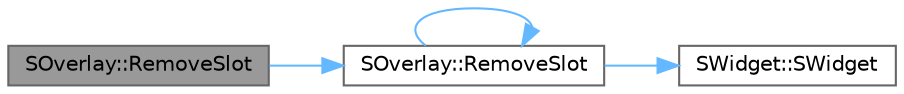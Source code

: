digraph "SOverlay::RemoveSlot"
{
 // INTERACTIVE_SVG=YES
 // LATEX_PDF_SIZE
  bgcolor="transparent";
  edge [fontname=Helvetica,fontsize=10,labelfontname=Helvetica,labelfontsize=10];
  node [fontname=Helvetica,fontsize=10,shape=box,height=0.2,width=0.4];
  rankdir="LR";
  Node1 [id="Node000001",label="SOverlay::RemoveSlot",height=0.2,width=0.4,color="gray40", fillcolor="grey60", style="filled", fontcolor="black",tooltip="Removes a slot at the specified location."];
  Node1 -> Node2 [id="edge1_Node000001_Node000002",color="steelblue1",style="solid",tooltip=" "];
  Node2 [id="Node000002",label="SOverlay::RemoveSlot",height=0.2,width=0.4,color="grey40", fillcolor="white", style="filled",URL="$d8/d9e/classSOverlay.html#afc7e5d6493b874cf58affda053775187",tooltip="Removes a widget from this overlay."];
  Node2 -> Node3 [id="edge2_Node000002_Node000003",color="steelblue1",style="solid",tooltip=" "];
  Node3 [id="Node000003",label="SWidget::SWidget",height=0.2,width=0.4,color="grey40", fillcolor="white", style="filled",URL="$dd/de2/classSWidget.html#a6b119d4135a2b60fd323691774945122",tooltip="Hidden default constructor."];
  Node2 -> Node2 [id="edge3_Node000002_Node000002",color="steelblue1",style="solid",tooltip=" "];
}
